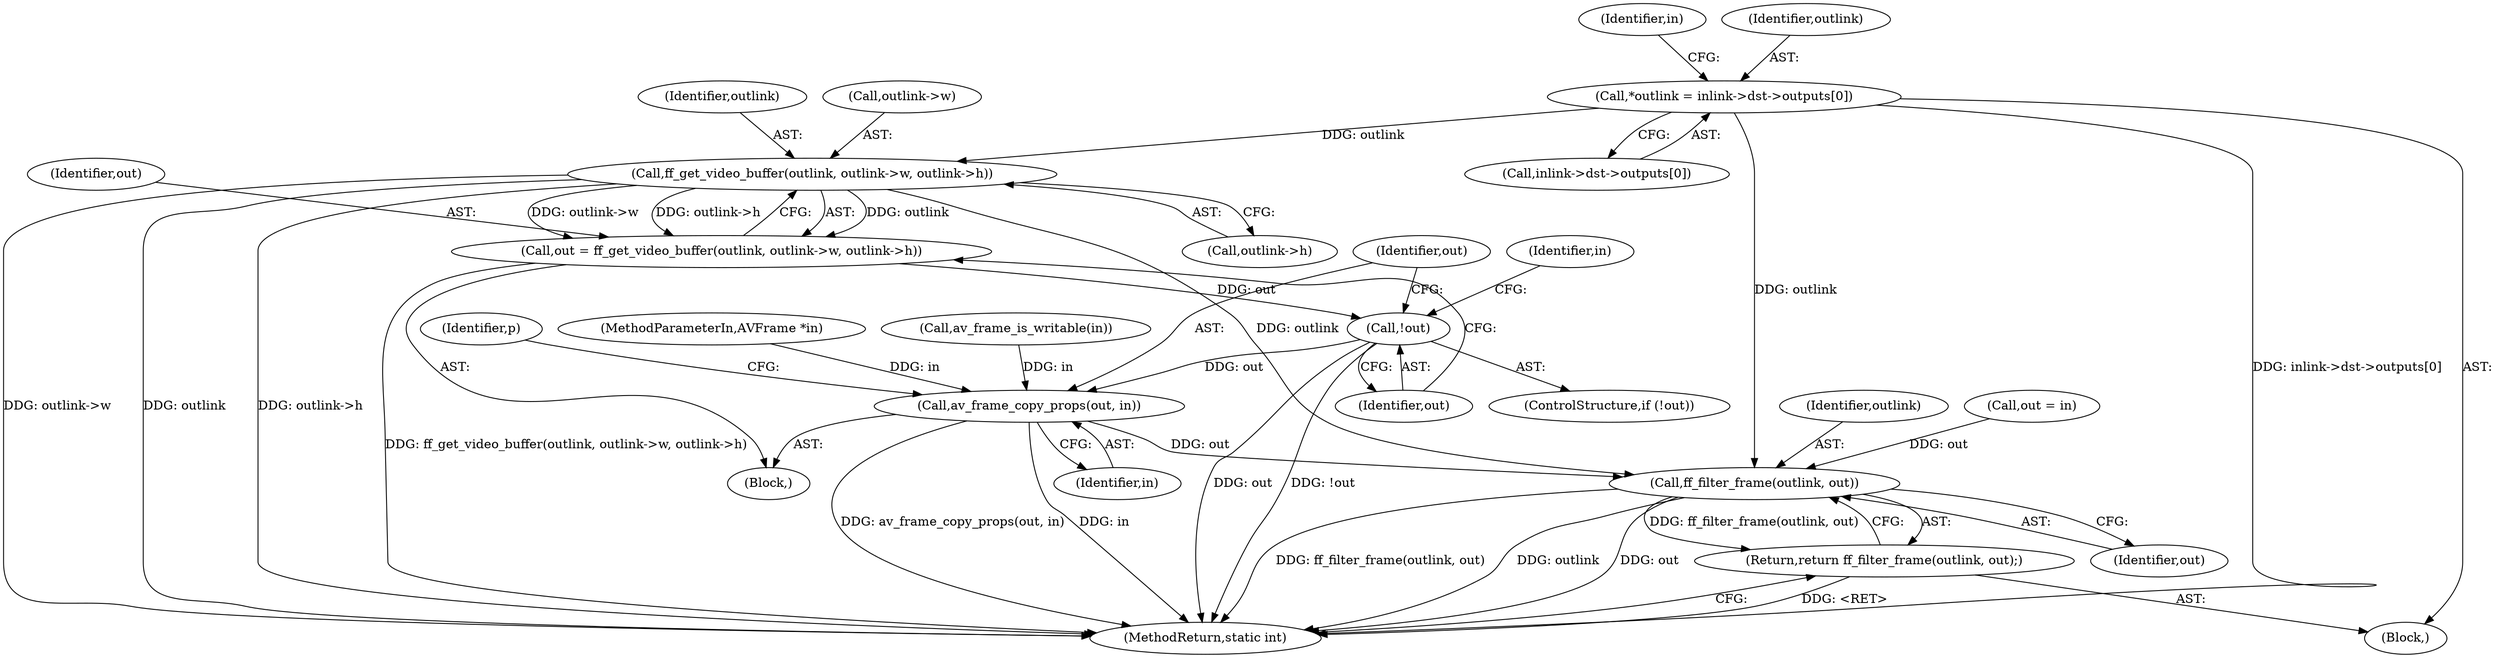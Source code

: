 digraph "0_FFmpeg_e43a0a232dbf6d3c161823c2e07c52e76227a1bc_3@pointer" {
"1000142" [label="(Call,ff_get_video_buffer(outlink, outlink->w, outlink->h))"];
"1000113" [label="(Call,*outlink = inlink->dst->outputs[0])"];
"1000140" [label="(Call,out = ff_get_video_buffer(outlink, outlink->w, outlink->h))"];
"1000151" [label="(Call,!out)"];
"1000160" [label="(Call,av_frame_copy_props(out, in))"];
"1000291" [label="(Call,ff_filter_frame(outlink, out))"];
"1000290" [label="(Return,return ff_filter_frame(outlink, out);)"];
"1000292" [label="(Identifier,outlink)"];
"1000126" [label="(Call,av_frame_is_writable(in))"];
"1000151" [label="(Call,!out)"];
"1000294" [label="(MethodReturn,static int)"];
"1000143" [label="(Identifier,outlink)"];
"1000291" [label="(Call,ff_filter_frame(outlink, out))"];
"1000141" [label="(Identifier,out)"];
"1000140" [label="(Call,out = ff_get_video_buffer(outlink, outlink->w, outlink->h))"];
"1000165" [label="(Identifier,p)"];
"1000113" [label="(Call,*outlink = inlink->dst->outputs[0])"];
"1000161" [label="(Identifier,out)"];
"1000142" [label="(Call,ff_get_video_buffer(outlink, outlink->w, outlink->h))"];
"1000156" [label="(Identifier,in)"];
"1000290" [label="(Return,return ff_filter_frame(outlink, out);)"];
"1000136" [label="(Block,)"];
"1000160" [label="(Call,av_frame_copy_props(out, in))"];
"1000147" [label="(Call,outlink->h)"];
"1000127" [label="(Identifier,in)"];
"1000162" [label="(Identifier,in)"];
"1000293" [label="(Identifier,out)"];
"1000103" [label="(Block,)"];
"1000102" [label="(MethodParameterIn,AVFrame *in)"];
"1000115" [label="(Call,inlink->dst->outputs[0])"];
"1000114" [label="(Identifier,outlink)"];
"1000152" [label="(Identifier,out)"];
"1000132" [label="(Call,out = in)"];
"1000150" [label="(ControlStructure,if (!out))"];
"1000144" [label="(Call,outlink->w)"];
"1000142" -> "1000140"  [label="AST: "];
"1000142" -> "1000147"  [label="CFG: "];
"1000143" -> "1000142"  [label="AST: "];
"1000144" -> "1000142"  [label="AST: "];
"1000147" -> "1000142"  [label="AST: "];
"1000140" -> "1000142"  [label="CFG: "];
"1000142" -> "1000294"  [label="DDG: outlink->w"];
"1000142" -> "1000294"  [label="DDG: outlink"];
"1000142" -> "1000294"  [label="DDG: outlink->h"];
"1000142" -> "1000140"  [label="DDG: outlink"];
"1000142" -> "1000140"  [label="DDG: outlink->w"];
"1000142" -> "1000140"  [label="DDG: outlink->h"];
"1000113" -> "1000142"  [label="DDG: outlink"];
"1000142" -> "1000291"  [label="DDG: outlink"];
"1000113" -> "1000103"  [label="AST: "];
"1000113" -> "1000115"  [label="CFG: "];
"1000114" -> "1000113"  [label="AST: "];
"1000115" -> "1000113"  [label="AST: "];
"1000127" -> "1000113"  [label="CFG: "];
"1000113" -> "1000294"  [label="DDG: inlink->dst->outputs[0]"];
"1000113" -> "1000291"  [label="DDG: outlink"];
"1000140" -> "1000136"  [label="AST: "];
"1000141" -> "1000140"  [label="AST: "];
"1000152" -> "1000140"  [label="CFG: "];
"1000140" -> "1000294"  [label="DDG: ff_get_video_buffer(outlink, outlink->w, outlink->h)"];
"1000140" -> "1000151"  [label="DDG: out"];
"1000151" -> "1000150"  [label="AST: "];
"1000151" -> "1000152"  [label="CFG: "];
"1000152" -> "1000151"  [label="AST: "];
"1000156" -> "1000151"  [label="CFG: "];
"1000161" -> "1000151"  [label="CFG: "];
"1000151" -> "1000294"  [label="DDG: !out"];
"1000151" -> "1000294"  [label="DDG: out"];
"1000151" -> "1000160"  [label="DDG: out"];
"1000160" -> "1000136"  [label="AST: "];
"1000160" -> "1000162"  [label="CFG: "];
"1000161" -> "1000160"  [label="AST: "];
"1000162" -> "1000160"  [label="AST: "];
"1000165" -> "1000160"  [label="CFG: "];
"1000160" -> "1000294"  [label="DDG: av_frame_copy_props(out, in)"];
"1000160" -> "1000294"  [label="DDG: in"];
"1000126" -> "1000160"  [label="DDG: in"];
"1000102" -> "1000160"  [label="DDG: in"];
"1000160" -> "1000291"  [label="DDG: out"];
"1000291" -> "1000290"  [label="AST: "];
"1000291" -> "1000293"  [label="CFG: "];
"1000292" -> "1000291"  [label="AST: "];
"1000293" -> "1000291"  [label="AST: "];
"1000290" -> "1000291"  [label="CFG: "];
"1000291" -> "1000294"  [label="DDG: ff_filter_frame(outlink, out)"];
"1000291" -> "1000294"  [label="DDG: outlink"];
"1000291" -> "1000294"  [label="DDG: out"];
"1000291" -> "1000290"  [label="DDG: ff_filter_frame(outlink, out)"];
"1000132" -> "1000291"  [label="DDG: out"];
"1000290" -> "1000103"  [label="AST: "];
"1000294" -> "1000290"  [label="CFG: "];
"1000290" -> "1000294"  [label="DDG: <RET>"];
}
